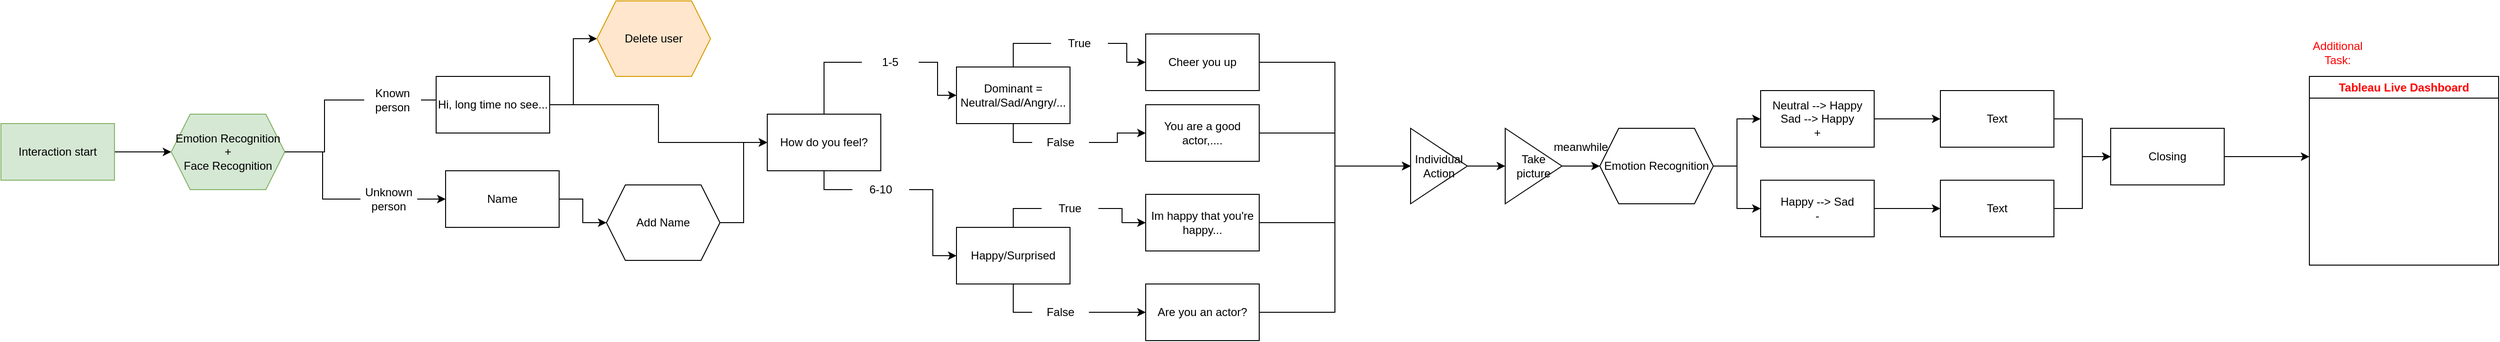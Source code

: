 <mxfile version="20.6.0" type="device"><diagram id="1VZSS36U5JJBFqU-2flU" name="Seite-1"><mxGraphModel dx="1426" dy="798" grid="1" gridSize="10" guides="1" tooltips="1" connect="1" arrows="1" fold="1" page="1" pageScale="1" pageWidth="827" pageHeight="1169" math="0" shadow="0"><root><mxCell id="0"/><mxCell id="1" parent="0"/><mxCell id="GfXGNyxVkOguFjrgzP5P-6" style="edgeStyle=orthogonalEdgeStyle;rounded=0;orthogonalLoop=1;jettySize=auto;html=1;entryX=0;entryY=0.5;entryDx=0;entryDy=0;" parent="1" source="GfXGNyxVkOguFjrgzP5P-1" target="GfXGNyxVkOguFjrgzP5P-4" edge="1"><mxGeometry relative="1" as="geometry"/></mxCell><mxCell id="GfXGNyxVkOguFjrgzP5P-1" value="Interaction start" style="rounded=0;whiteSpace=wrap;html=1;fillColor=#d5e8d4;strokeColor=#82b366;" parent="1" vertex="1"><mxGeometry x="30" y="140" width="120" height="60" as="geometry"/></mxCell><mxCell id="GfXGNyxVkOguFjrgzP5P-9" style="edgeStyle=orthogonalEdgeStyle;rounded=0;orthogonalLoop=1;jettySize=auto;html=1;entryX=0;entryY=0.5;entryDx=0;entryDy=0;startArrow=none;" parent="1" source="GfXGNyxVkOguFjrgzP5P-11" target="GfXGNyxVkOguFjrgzP5P-7" edge="1"><mxGeometry relative="1" as="geometry"/></mxCell><mxCell id="GfXGNyxVkOguFjrgzP5P-10" style="edgeStyle=orthogonalEdgeStyle;rounded=0;orthogonalLoop=1;jettySize=auto;html=1;entryX=0;entryY=0.5;entryDx=0;entryDy=0;startArrow=none;" parent="1" source="GfXGNyxVkOguFjrgzP5P-13" target="GfXGNyxVkOguFjrgzP5P-8" edge="1"><mxGeometry relative="1" as="geometry"/></mxCell><mxCell id="GfXGNyxVkOguFjrgzP5P-4" value="Emotion Recognition +&lt;br&gt;Face Recognition" style="shape=hexagon;perimeter=hexagonPerimeter2;whiteSpace=wrap;html=1;fixedSize=1;fillColor=#d5e8d4;strokeColor=#82b366;" parent="1" vertex="1"><mxGeometry x="210" y="130" width="120" height="80" as="geometry"/></mxCell><mxCell id="GfXGNyxVkOguFjrgzP5P-20" style="edgeStyle=orthogonalEdgeStyle;rounded=0;orthogonalLoop=1;jettySize=auto;html=1;entryX=0;entryY=0.5;entryDx=0;entryDy=0;" parent="1" source="GfXGNyxVkOguFjrgzP5P-7" target="GfXGNyxVkOguFjrgzP5P-19" edge="1"><mxGeometry relative="1" as="geometry"/></mxCell><mxCell id="GfXGNyxVkOguFjrgzP5P-74" style="edgeStyle=orthogonalEdgeStyle;rounded=0;orthogonalLoop=1;jettySize=auto;html=1;entryX=0;entryY=0.5;entryDx=0;entryDy=0;fontColor=#FF0000;" parent="1" source="GfXGNyxVkOguFjrgzP5P-7" target="GfXGNyxVkOguFjrgzP5P-73" edge="1"><mxGeometry relative="1" as="geometry"/></mxCell><mxCell id="GfXGNyxVkOguFjrgzP5P-7" value="Hi, long time no see..." style="rounded=0;whiteSpace=wrap;html=1;" parent="1" vertex="1"><mxGeometry x="490" y="90" width="120" height="60" as="geometry"/></mxCell><mxCell id="GfXGNyxVkOguFjrgzP5P-18" style="edgeStyle=orthogonalEdgeStyle;rounded=0;orthogonalLoop=1;jettySize=auto;html=1;" parent="1" source="GfXGNyxVkOguFjrgzP5P-8" target="GfXGNyxVkOguFjrgzP5P-17" edge="1"><mxGeometry relative="1" as="geometry"/></mxCell><mxCell id="GfXGNyxVkOguFjrgzP5P-8" value="Name" style="rounded=0;whiteSpace=wrap;html=1;" parent="1" vertex="1"><mxGeometry x="500" y="190" width="120" height="60" as="geometry"/></mxCell><mxCell id="GfXGNyxVkOguFjrgzP5P-11" value="Known person" style="text;html=1;strokeColor=none;fillColor=none;align=center;verticalAlign=middle;whiteSpace=wrap;rounded=0;" parent="1" vertex="1"><mxGeometry x="414" y="100" width="60" height="30" as="geometry"/></mxCell><mxCell id="GfXGNyxVkOguFjrgzP5P-12" value="" style="edgeStyle=orthogonalEdgeStyle;rounded=0;orthogonalLoop=1;jettySize=auto;html=1;entryX=0;entryY=0.5;entryDx=0;entryDy=0;endArrow=none;" parent="1" source="GfXGNyxVkOguFjrgzP5P-4" target="GfXGNyxVkOguFjrgzP5P-11" edge="1"><mxGeometry relative="1" as="geometry"><mxPoint x="330" y="170" as="sourcePoint"/><mxPoint x="490" y="120" as="targetPoint"/></mxGeometry></mxCell><mxCell id="GfXGNyxVkOguFjrgzP5P-13" value="Unknown person" style="text;html=1;strokeColor=none;fillColor=none;align=center;verticalAlign=middle;whiteSpace=wrap;rounded=0;" parent="1" vertex="1"><mxGeometry x="410" y="205" width="60" height="30" as="geometry"/></mxCell><mxCell id="GfXGNyxVkOguFjrgzP5P-16" value="" style="edgeStyle=orthogonalEdgeStyle;rounded=0;orthogonalLoop=1;jettySize=auto;html=1;entryX=0;entryY=0.5;entryDx=0;entryDy=0;endArrow=none;" parent="1" source="GfXGNyxVkOguFjrgzP5P-4" target="GfXGNyxVkOguFjrgzP5P-13" edge="1"><mxGeometry relative="1" as="geometry"><mxPoint x="330" y="170" as="sourcePoint"/><mxPoint x="490" y="220" as="targetPoint"/></mxGeometry></mxCell><mxCell id="GfXGNyxVkOguFjrgzP5P-21" style="edgeStyle=orthogonalEdgeStyle;rounded=0;orthogonalLoop=1;jettySize=auto;html=1;entryX=0;entryY=0.5;entryDx=0;entryDy=0;" parent="1" source="GfXGNyxVkOguFjrgzP5P-17" target="GfXGNyxVkOguFjrgzP5P-19" edge="1"><mxGeometry relative="1" as="geometry"/></mxCell><mxCell id="GfXGNyxVkOguFjrgzP5P-17" value="Add Name" style="shape=hexagon;perimeter=hexagonPerimeter2;whiteSpace=wrap;html=1;fixedSize=1;" parent="1" vertex="1"><mxGeometry x="670" y="205" width="120" height="80" as="geometry"/></mxCell><mxCell id="GfXGNyxVkOguFjrgzP5P-28" style="edgeStyle=orthogonalEdgeStyle;rounded=0;orthogonalLoop=1;jettySize=auto;html=1;entryX=0;entryY=0.5;entryDx=0;entryDy=0;startArrow=none;" parent="1" source="GfXGNyxVkOguFjrgzP5P-30" target="GfXGNyxVkOguFjrgzP5P-26" edge="1"><mxGeometry relative="1" as="geometry"/></mxCell><mxCell id="GfXGNyxVkOguFjrgzP5P-29" style="edgeStyle=orthogonalEdgeStyle;rounded=0;orthogonalLoop=1;jettySize=auto;html=1;entryX=0;entryY=0.5;entryDx=0;entryDy=0;startArrow=none;" parent="1" source="GfXGNyxVkOguFjrgzP5P-32" target="GfXGNyxVkOguFjrgzP5P-27" edge="1"><mxGeometry relative="1" as="geometry"/></mxCell><mxCell id="GfXGNyxVkOguFjrgzP5P-19" value="How do you feel?" style="rounded=0;whiteSpace=wrap;html=1;" parent="1" vertex="1"><mxGeometry x="840" y="130" width="120" height="60" as="geometry"/></mxCell><mxCell id="GfXGNyxVkOguFjrgzP5P-36" style="edgeStyle=orthogonalEdgeStyle;rounded=0;orthogonalLoop=1;jettySize=auto;html=1;entryX=0;entryY=0.5;entryDx=0;entryDy=0;startArrow=none;" parent="1" source="GfXGNyxVkOguFjrgzP5P-38" target="GfXGNyxVkOguFjrgzP5P-34" edge="1"><mxGeometry relative="1" as="geometry"/></mxCell><mxCell id="GfXGNyxVkOguFjrgzP5P-37" style="edgeStyle=orthogonalEdgeStyle;rounded=0;orthogonalLoop=1;jettySize=auto;html=1;entryX=0;entryY=0.5;entryDx=0;entryDy=0;startArrow=none;" parent="1" source="GfXGNyxVkOguFjrgzP5P-40" target="GfXGNyxVkOguFjrgzP5P-35" edge="1"><mxGeometry relative="1" as="geometry"/></mxCell><mxCell id="GfXGNyxVkOguFjrgzP5P-26" value="Dominant = Neutral/Sad/Angry/..." style="rounded=0;whiteSpace=wrap;html=1;" parent="1" vertex="1"><mxGeometry x="1040" y="80" width="120" height="60" as="geometry"/></mxCell><mxCell id="GfXGNyxVkOguFjrgzP5P-45" style="edgeStyle=orthogonalEdgeStyle;rounded=0;orthogonalLoop=1;jettySize=auto;html=1;entryX=0;entryY=0.5;entryDx=0;entryDy=0;startArrow=none;" parent="1" source="GfXGNyxVkOguFjrgzP5P-49" target="GfXGNyxVkOguFjrgzP5P-43" edge="1"><mxGeometry relative="1" as="geometry"/></mxCell><mxCell id="GfXGNyxVkOguFjrgzP5P-46" style="edgeStyle=orthogonalEdgeStyle;rounded=0;orthogonalLoop=1;jettySize=auto;html=1;entryX=0;entryY=0.5;entryDx=0;entryDy=0;startArrow=none;" parent="1" source="GfXGNyxVkOguFjrgzP5P-47" target="GfXGNyxVkOguFjrgzP5P-44" edge="1"><mxGeometry relative="1" as="geometry"/></mxCell><mxCell id="GfXGNyxVkOguFjrgzP5P-27" value="Happy/Surprised" style="rounded=0;whiteSpace=wrap;html=1;" parent="1" vertex="1"><mxGeometry x="1040" y="250" width="120" height="60" as="geometry"/></mxCell><mxCell id="GfXGNyxVkOguFjrgzP5P-30" value="1-5" style="text;html=1;strokeColor=none;fillColor=none;align=center;verticalAlign=middle;whiteSpace=wrap;rounded=0;" parent="1" vertex="1"><mxGeometry x="940" y="60" width="60" height="30" as="geometry"/></mxCell><mxCell id="GfXGNyxVkOguFjrgzP5P-31" value="" style="edgeStyle=orthogonalEdgeStyle;rounded=0;orthogonalLoop=1;jettySize=auto;html=1;entryX=0;entryY=0.5;entryDx=0;entryDy=0;endArrow=none;" parent="1" source="GfXGNyxVkOguFjrgzP5P-19" target="GfXGNyxVkOguFjrgzP5P-30" edge="1"><mxGeometry relative="1" as="geometry"><mxPoint x="960" y="160" as="sourcePoint"/><mxPoint x="1040" y="110" as="targetPoint"/></mxGeometry></mxCell><mxCell id="GfXGNyxVkOguFjrgzP5P-32" value="6-10" style="text;html=1;strokeColor=none;fillColor=none;align=center;verticalAlign=middle;whiteSpace=wrap;rounded=0;" parent="1" vertex="1"><mxGeometry x="930" y="195" width="60" height="30" as="geometry"/></mxCell><mxCell id="GfXGNyxVkOguFjrgzP5P-33" value="" style="edgeStyle=orthogonalEdgeStyle;rounded=0;orthogonalLoop=1;jettySize=auto;html=1;entryX=0;entryY=0.5;entryDx=0;entryDy=0;endArrow=none;" parent="1" source="GfXGNyxVkOguFjrgzP5P-19" target="GfXGNyxVkOguFjrgzP5P-32" edge="1"><mxGeometry relative="1" as="geometry"><mxPoint x="960" y="160" as="sourcePoint"/><mxPoint x="1040" y="210" as="targetPoint"/></mxGeometry></mxCell><mxCell id="GfXGNyxVkOguFjrgzP5P-52" style="edgeStyle=orthogonalEdgeStyle;rounded=0;orthogonalLoop=1;jettySize=auto;html=1;entryX=0;entryY=0.5;entryDx=0;entryDy=0;" parent="1" source="GfXGNyxVkOguFjrgzP5P-34" target="GfXGNyxVkOguFjrgzP5P-51" edge="1"><mxGeometry relative="1" as="geometry"/></mxCell><mxCell id="GfXGNyxVkOguFjrgzP5P-34" value="Cheer you up" style="rounded=0;whiteSpace=wrap;html=1;" parent="1" vertex="1"><mxGeometry x="1240" y="45" width="120" height="60" as="geometry"/></mxCell><mxCell id="GfXGNyxVkOguFjrgzP5P-53" style="edgeStyle=orthogonalEdgeStyle;rounded=0;orthogonalLoop=1;jettySize=auto;html=1;entryX=0;entryY=0.5;entryDx=0;entryDy=0;" parent="1" source="GfXGNyxVkOguFjrgzP5P-35" target="GfXGNyxVkOguFjrgzP5P-51" edge="1"><mxGeometry relative="1" as="geometry"/></mxCell><mxCell id="GfXGNyxVkOguFjrgzP5P-35" value="You are a good actor,...." style="rounded=0;whiteSpace=wrap;html=1;" parent="1" vertex="1"><mxGeometry x="1240" y="120" width="120" height="60" as="geometry"/></mxCell><mxCell id="GfXGNyxVkOguFjrgzP5P-38" value="True" style="text;html=1;strokeColor=none;fillColor=none;align=center;verticalAlign=middle;whiteSpace=wrap;rounded=0;" parent="1" vertex="1"><mxGeometry x="1140" y="40" width="60" height="30" as="geometry"/></mxCell><mxCell id="GfXGNyxVkOguFjrgzP5P-39" value="" style="edgeStyle=orthogonalEdgeStyle;rounded=0;orthogonalLoop=1;jettySize=auto;html=1;entryX=0;entryY=0.5;entryDx=0;entryDy=0;endArrow=none;" parent="1" source="GfXGNyxVkOguFjrgzP5P-26" target="GfXGNyxVkOguFjrgzP5P-38" edge="1"><mxGeometry relative="1" as="geometry"><mxPoint x="1160" y="110" as="sourcePoint"/><mxPoint x="1240" y="75" as="targetPoint"/></mxGeometry></mxCell><mxCell id="GfXGNyxVkOguFjrgzP5P-40" value="False" style="text;html=1;strokeColor=none;fillColor=none;align=center;verticalAlign=middle;whiteSpace=wrap;rounded=0;" parent="1" vertex="1"><mxGeometry x="1120" y="145" width="60" height="30" as="geometry"/></mxCell><mxCell id="GfXGNyxVkOguFjrgzP5P-41" value="" style="edgeStyle=orthogonalEdgeStyle;rounded=0;orthogonalLoop=1;jettySize=auto;html=1;entryX=0;entryY=0.5;entryDx=0;entryDy=0;endArrow=none;" parent="1" source="GfXGNyxVkOguFjrgzP5P-26" target="GfXGNyxVkOguFjrgzP5P-40" edge="1"><mxGeometry relative="1" as="geometry"><mxPoint x="1160" y="110" as="sourcePoint"/><mxPoint x="1240" y="150" as="targetPoint"/></mxGeometry></mxCell><mxCell id="GfXGNyxVkOguFjrgzP5P-54" style="edgeStyle=orthogonalEdgeStyle;rounded=0;orthogonalLoop=1;jettySize=auto;html=1;entryX=0;entryY=0.5;entryDx=0;entryDy=0;" parent="1" source="GfXGNyxVkOguFjrgzP5P-43" target="GfXGNyxVkOguFjrgzP5P-51" edge="1"><mxGeometry relative="1" as="geometry"/></mxCell><mxCell id="GfXGNyxVkOguFjrgzP5P-43" value="Im happy that you're happy..." style="rounded=0;whiteSpace=wrap;html=1;" parent="1" vertex="1"><mxGeometry x="1240" y="215" width="120" height="60" as="geometry"/></mxCell><mxCell id="GfXGNyxVkOguFjrgzP5P-57" style="edgeStyle=orthogonalEdgeStyle;rounded=0;orthogonalLoop=1;jettySize=auto;html=1;entryX=0;entryY=0.5;entryDx=0;entryDy=0;" parent="1" source="GfXGNyxVkOguFjrgzP5P-44" target="GfXGNyxVkOguFjrgzP5P-51" edge="1"><mxGeometry relative="1" as="geometry"/></mxCell><mxCell id="GfXGNyxVkOguFjrgzP5P-44" value="Are you an actor?" style="rounded=0;whiteSpace=wrap;html=1;" parent="1" vertex="1"><mxGeometry x="1240" y="310" width="120" height="60" as="geometry"/></mxCell><mxCell id="GfXGNyxVkOguFjrgzP5P-47" value="False" style="text;html=1;strokeColor=none;fillColor=none;align=center;verticalAlign=middle;whiteSpace=wrap;rounded=0;" parent="1" vertex="1"><mxGeometry x="1120" y="325" width="60" height="30" as="geometry"/></mxCell><mxCell id="GfXGNyxVkOguFjrgzP5P-48" value="" style="edgeStyle=orthogonalEdgeStyle;rounded=0;orthogonalLoop=1;jettySize=auto;html=1;entryX=0;entryY=0.5;entryDx=0;entryDy=0;endArrow=none;" parent="1" source="GfXGNyxVkOguFjrgzP5P-27" target="GfXGNyxVkOguFjrgzP5P-47" edge="1"><mxGeometry relative="1" as="geometry"><mxPoint x="1160" y="280" as="sourcePoint"/><mxPoint x="1240" y="340" as="targetPoint"/></mxGeometry></mxCell><mxCell id="GfXGNyxVkOguFjrgzP5P-49" value="True" style="text;html=1;strokeColor=none;fillColor=none;align=center;verticalAlign=middle;whiteSpace=wrap;rounded=0;" parent="1" vertex="1"><mxGeometry x="1130" y="215" width="60" height="30" as="geometry"/></mxCell><mxCell id="GfXGNyxVkOguFjrgzP5P-50" value="" style="edgeStyle=orthogonalEdgeStyle;rounded=0;orthogonalLoop=1;jettySize=auto;html=1;entryX=0;entryY=0.5;entryDx=0;entryDy=0;endArrow=none;" parent="1" source="GfXGNyxVkOguFjrgzP5P-27" target="GfXGNyxVkOguFjrgzP5P-49" edge="1"><mxGeometry relative="1" as="geometry"><mxPoint x="1160" y="280" as="sourcePoint"/><mxPoint x="1240" y="245" as="targetPoint"/></mxGeometry></mxCell><mxCell id="GfXGNyxVkOguFjrgzP5P-59" style="edgeStyle=orthogonalEdgeStyle;rounded=0;orthogonalLoop=1;jettySize=auto;html=1;" parent="1" source="GfXGNyxVkOguFjrgzP5P-51" target="GfXGNyxVkOguFjrgzP5P-58" edge="1"><mxGeometry relative="1" as="geometry"/></mxCell><mxCell id="GfXGNyxVkOguFjrgzP5P-51" value="Individual Action" style="triangle;whiteSpace=wrap;html=1;" parent="1" vertex="1"><mxGeometry x="1520" y="145" width="60" height="80" as="geometry"/></mxCell><mxCell id="GfXGNyxVkOguFjrgzP5P-61" style="edgeStyle=orthogonalEdgeStyle;rounded=0;orthogonalLoop=1;jettySize=auto;html=1;" parent="1" source="GfXGNyxVkOguFjrgzP5P-58" target="GfXGNyxVkOguFjrgzP5P-60" edge="1"><mxGeometry relative="1" as="geometry"/></mxCell><mxCell id="GfXGNyxVkOguFjrgzP5P-58" value="Take picture" style="triangle;whiteSpace=wrap;html=1;" parent="1" vertex="1"><mxGeometry x="1620" y="145" width="60" height="80" as="geometry"/></mxCell><mxCell id="GfXGNyxVkOguFjrgzP5P-64" style="edgeStyle=orthogonalEdgeStyle;rounded=0;orthogonalLoop=1;jettySize=auto;html=1;entryX=0;entryY=0.5;entryDx=0;entryDy=0;" parent="1" source="GfXGNyxVkOguFjrgzP5P-60" target="GfXGNyxVkOguFjrgzP5P-62" edge="1"><mxGeometry relative="1" as="geometry"/></mxCell><mxCell id="GfXGNyxVkOguFjrgzP5P-65" style="edgeStyle=orthogonalEdgeStyle;rounded=0;orthogonalLoop=1;jettySize=auto;html=1;entryX=0;entryY=0.5;entryDx=0;entryDy=0;" parent="1" source="GfXGNyxVkOguFjrgzP5P-60" target="GfXGNyxVkOguFjrgzP5P-63" edge="1"><mxGeometry relative="1" as="geometry"/></mxCell><mxCell id="GfXGNyxVkOguFjrgzP5P-60" value="Emotion Recognition" style="shape=hexagon;perimeter=hexagonPerimeter2;whiteSpace=wrap;html=1;fixedSize=1;" parent="1" vertex="1"><mxGeometry x="1720" y="145" width="120" height="80" as="geometry"/></mxCell><mxCell id="GfXGNyxVkOguFjrgzP5P-67" style="edgeStyle=orthogonalEdgeStyle;rounded=0;orthogonalLoop=1;jettySize=auto;html=1;entryX=0;entryY=0.5;entryDx=0;entryDy=0;" parent="1" source="GfXGNyxVkOguFjrgzP5P-62" target="GfXGNyxVkOguFjrgzP5P-66" edge="1"><mxGeometry relative="1" as="geometry"/></mxCell><mxCell id="GfXGNyxVkOguFjrgzP5P-62" value="Neutral --&amp;gt; Happy&lt;br&gt;Sad --&amp;gt; Happy&lt;br&gt;+" style="rounded=0;whiteSpace=wrap;html=1;" parent="1" vertex="1"><mxGeometry x="1890" y="105" width="120" height="60" as="geometry"/></mxCell><mxCell id="GfXGNyxVkOguFjrgzP5P-69" style="edgeStyle=orthogonalEdgeStyle;rounded=0;orthogonalLoop=1;jettySize=auto;html=1;entryX=0;entryY=0.5;entryDx=0;entryDy=0;" parent="1" source="GfXGNyxVkOguFjrgzP5P-63" target="GfXGNyxVkOguFjrgzP5P-68" edge="1"><mxGeometry relative="1" as="geometry"/></mxCell><mxCell id="GfXGNyxVkOguFjrgzP5P-63" value="Happy --&amp;gt; Sad&lt;br&gt;-" style="rounded=0;whiteSpace=wrap;html=1;" parent="1" vertex="1"><mxGeometry x="1890" y="200" width="120" height="60" as="geometry"/></mxCell><mxCell id="Im2EJdL6NlH57Yd1Jq-Y-3" style="edgeStyle=orthogonalEdgeStyle;rounded=0;orthogonalLoop=1;jettySize=auto;html=1;" edge="1" parent="1" source="GfXGNyxVkOguFjrgzP5P-66" target="Im2EJdL6NlH57Yd1Jq-Y-2"><mxGeometry relative="1" as="geometry"/></mxCell><mxCell id="GfXGNyxVkOguFjrgzP5P-66" value="Text" style="rounded=0;whiteSpace=wrap;html=1;" parent="1" vertex="1"><mxGeometry x="2080" y="105" width="120" height="60" as="geometry"/></mxCell><mxCell id="Im2EJdL6NlH57Yd1Jq-Y-4" style="edgeStyle=orthogonalEdgeStyle;rounded=0;orthogonalLoop=1;jettySize=auto;html=1;entryX=0;entryY=0.5;entryDx=0;entryDy=0;" edge="1" parent="1" source="GfXGNyxVkOguFjrgzP5P-68" target="Im2EJdL6NlH57Yd1Jq-Y-2"><mxGeometry relative="1" as="geometry"/></mxCell><mxCell id="GfXGNyxVkOguFjrgzP5P-68" value="Text" style="rounded=0;whiteSpace=wrap;html=1;" parent="1" vertex="1"><mxGeometry x="2080" y="200" width="120" height="60" as="geometry"/></mxCell><mxCell id="GfXGNyxVkOguFjrgzP5P-73" value="&lt;font color=&quot;#000000&quot;&gt;Delete user&lt;/font&gt;" style="shape=hexagon;perimeter=hexagonPerimeter2;whiteSpace=wrap;html=1;fixedSize=1;fillColor=#ffe6cc;strokeColor=#d79b00;" parent="1" vertex="1"><mxGeometry x="660" y="10" width="120" height="80" as="geometry"/></mxCell><mxCell id="Im2EJdL6NlH57Yd1Jq-Y-1" value="meanwhile" style="text;html=1;strokeColor=none;fillColor=none;align=center;verticalAlign=middle;whiteSpace=wrap;rounded=0;" vertex="1" parent="1"><mxGeometry x="1670" y="150" width="60" height="30" as="geometry"/></mxCell><mxCell id="Im2EJdL6NlH57Yd1Jq-Y-8" style="edgeStyle=orthogonalEdgeStyle;rounded=0;orthogonalLoop=1;jettySize=auto;html=1;fontColor=#FF0000;" edge="1" parent="1" source="Im2EJdL6NlH57Yd1Jq-Y-2"><mxGeometry relative="1" as="geometry"><mxPoint x="2470" y="175" as="targetPoint"/></mxGeometry></mxCell><mxCell id="Im2EJdL6NlH57Yd1Jq-Y-2" value="Closing" style="rounded=0;whiteSpace=wrap;html=1;" vertex="1" parent="1"><mxGeometry x="2260" y="145" width="120" height="60" as="geometry"/></mxCell><mxCell id="Im2EJdL6NlH57Yd1Jq-Y-5" value="&lt;font color=&quot;#ff0000&quot;&gt;Additional Task:&lt;/font&gt;" style="text;html=1;strokeColor=none;fillColor=none;align=center;verticalAlign=middle;whiteSpace=wrap;rounded=0;" vertex="1" parent="1"><mxGeometry x="2470" y="50" width="60" height="30" as="geometry"/></mxCell><mxCell id="Im2EJdL6NlH57Yd1Jq-Y-6" value="Tableau Live Dashboard" style="swimlane;whiteSpace=wrap;html=1;fontColor=#FF0000;" vertex="1" parent="1"><mxGeometry x="2470" y="90" width="200" height="200" as="geometry"/></mxCell></root></mxGraphModel></diagram></mxfile>